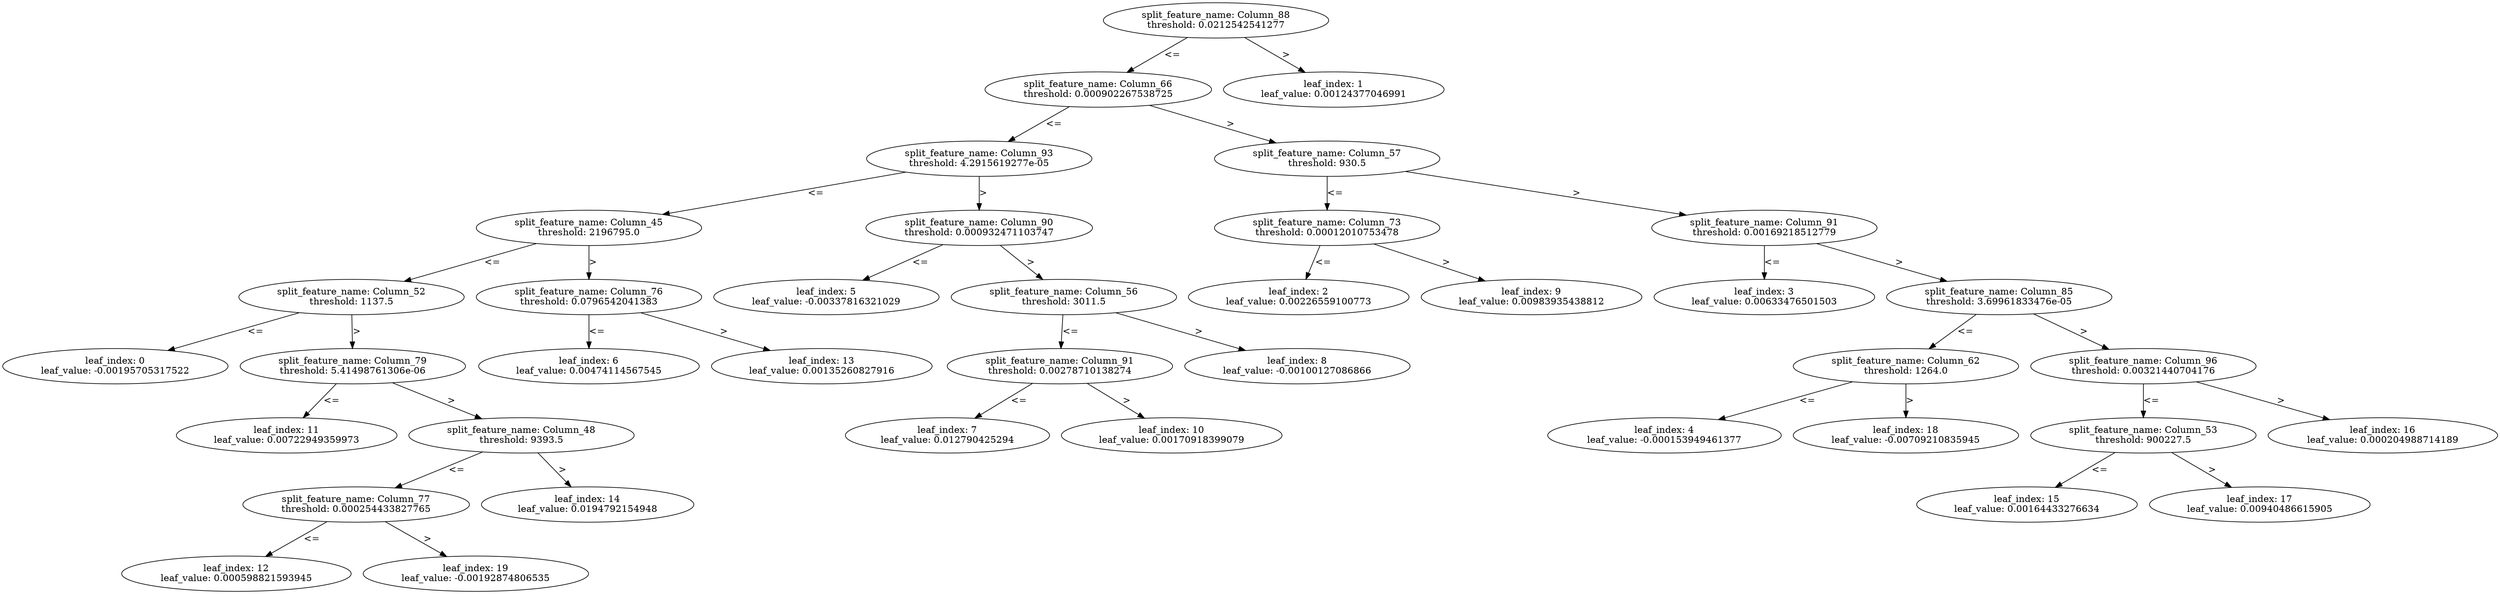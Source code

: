 digraph Tree98 {
	split0 [label="split_feature_name: Column_88\nthreshold: 0.0212542541277"]
	split1 [label="split_feature_name: Column_66\nthreshold: 0.000902267538725"]
	split4 [label="split_feature_name: Column_93\nthreshold: 4.2915619277e-05"]
	split5 [label="split_feature_name: Column_45\nthreshold: 2196795.0"]
	split10 [label="split_feature_name: Column_52\nthreshold: 1137.5"]
	leaf0 [label="leaf_index: 0\nleaf_value: -0.00195705317522"]
	split10 -> leaf0 [label="<="]
	split11 [label="split_feature_name: Column_79\nthreshold: 5.41498761306e-06"]
	leaf11 [label="leaf_index: 11\nleaf_value: 0.00722949359973"]
	split11 -> leaf11 [label="<="]
	split13 [label="split_feature_name: Column_48\nthreshold: 9393.5"]
	split18 [label="split_feature_name: Column_77\nthreshold: 0.000254433827765"]
	leaf12 [label="leaf_index: 12\nleaf_value: 0.000598821593945"]
	split18 -> leaf12 [label="<="]
	leaf19 [label="leaf_index: 19\nleaf_value: -0.00192874806535"]
	split18 -> leaf19 [label=">"]
	split13 -> split18 [label="<="]
	leaf14 [label="leaf_index: 14\nleaf_value: 0.0194792154948"]
	split13 -> leaf14 [label=">"]
	split11 -> split13 [label=">"]
	split10 -> split11 [label=">"]
	split5 -> split10 [label="<="]
	split12 [label="split_feature_name: Column_76\nthreshold: 0.0796542041383"]
	leaf6 [label="leaf_index: 6\nleaf_value: 0.00474114567545"]
	split12 -> leaf6 [label="<="]
	leaf13 [label="leaf_index: 13\nleaf_value: 0.00135260827916"]
	split12 -> leaf13 [label=">"]
	split5 -> split12 [label=">"]
	split4 -> split5 [label="<="]
	split6 [label="split_feature_name: Column_90\nthreshold: 0.000932471103747"]
	leaf5 [label="leaf_index: 5\nleaf_value: -0.00337816321029"]
	split6 -> leaf5 [label="<="]
	split7 [label="split_feature_name: Column_56\nthreshold: 3011.5"]
	split9 [label="split_feature_name: Column_91\nthreshold: 0.00278710138274"]
	leaf7 [label="leaf_index: 7\nleaf_value: 0.012790425294"]
	split9 -> leaf7 [label="<="]
	leaf10 [label="leaf_index: 10\nleaf_value: 0.00170918399079"]
	split9 -> leaf10 [label=">"]
	split7 -> split9 [label="<="]
	leaf8 [label="leaf_index: 8\nleaf_value: -0.00100127086866"]
	split7 -> leaf8 [label=">"]
	split6 -> split7 [label=">"]
	split4 -> split6 [label=">"]
	split1 -> split4 [label="<="]
	split2 [label="split_feature_name: Column_57\nthreshold: 930.5"]
	split8 [label="split_feature_name: Column_73\nthreshold: 0.00012010753478"]
	leaf2 [label="leaf_index: 2\nleaf_value: 0.00226559100773"]
	split8 -> leaf2 [label="<="]
	leaf9 [label="leaf_index: 9\nleaf_value: 0.00983935438812"]
	split8 -> leaf9 [label=">"]
	split2 -> split8 [label="<="]
	split3 [label="split_feature_name: Column_91\nthreshold: 0.00169218512779"]
	leaf3 [label="leaf_index: 3\nleaf_value: 0.00633476501503"]
	split3 -> leaf3 [label="<="]
	split14 [label="split_feature_name: Column_85\nthreshold: 3.69961833476e-05"]
	split17 [label="split_feature_name: Column_62\nthreshold: 1264.0"]
	leaf4 [label="leaf_index: 4\nleaf_value: -0.000153949461377"]
	split17 -> leaf4 [label="<="]
	leaf18 [label="leaf_index: 18\nleaf_value: -0.00709210835945"]
	split17 -> leaf18 [label=">"]
	split14 -> split17 [label="<="]
	split15 [label="split_feature_name: Column_96\nthreshold: 0.00321440704176"]
	split16 [label="split_feature_name: Column_53\nthreshold: 900227.5"]
	leaf15 [label="leaf_index: 15\nleaf_value: 0.00164433276634"]
	split16 -> leaf15 [label="<="]
	leaf17 [label="leaf_index: 17\nleaf_value: 0.00940486615905"]
	split16 -> leaf17 [label=">"]
	split15 -> split16 [label="<="]
	leaf16 [label="leaf_index: 16\nleaf_value: 0.000204988714189"]
	split15 -> leaf16 [label=">"]
	split14 -> split15 [label=">"]
	split3 -> split14 [label=">"]
	split2 -> split3 [label=">"]
	split1 -> split2 [label=">"]
	split0 -> split1 [label="<="]
	leaf1 [label="leaf_index: 1\nleaf_value: 0.00124377046991"]
	split0 -> leaf1 [label=">"]
}
